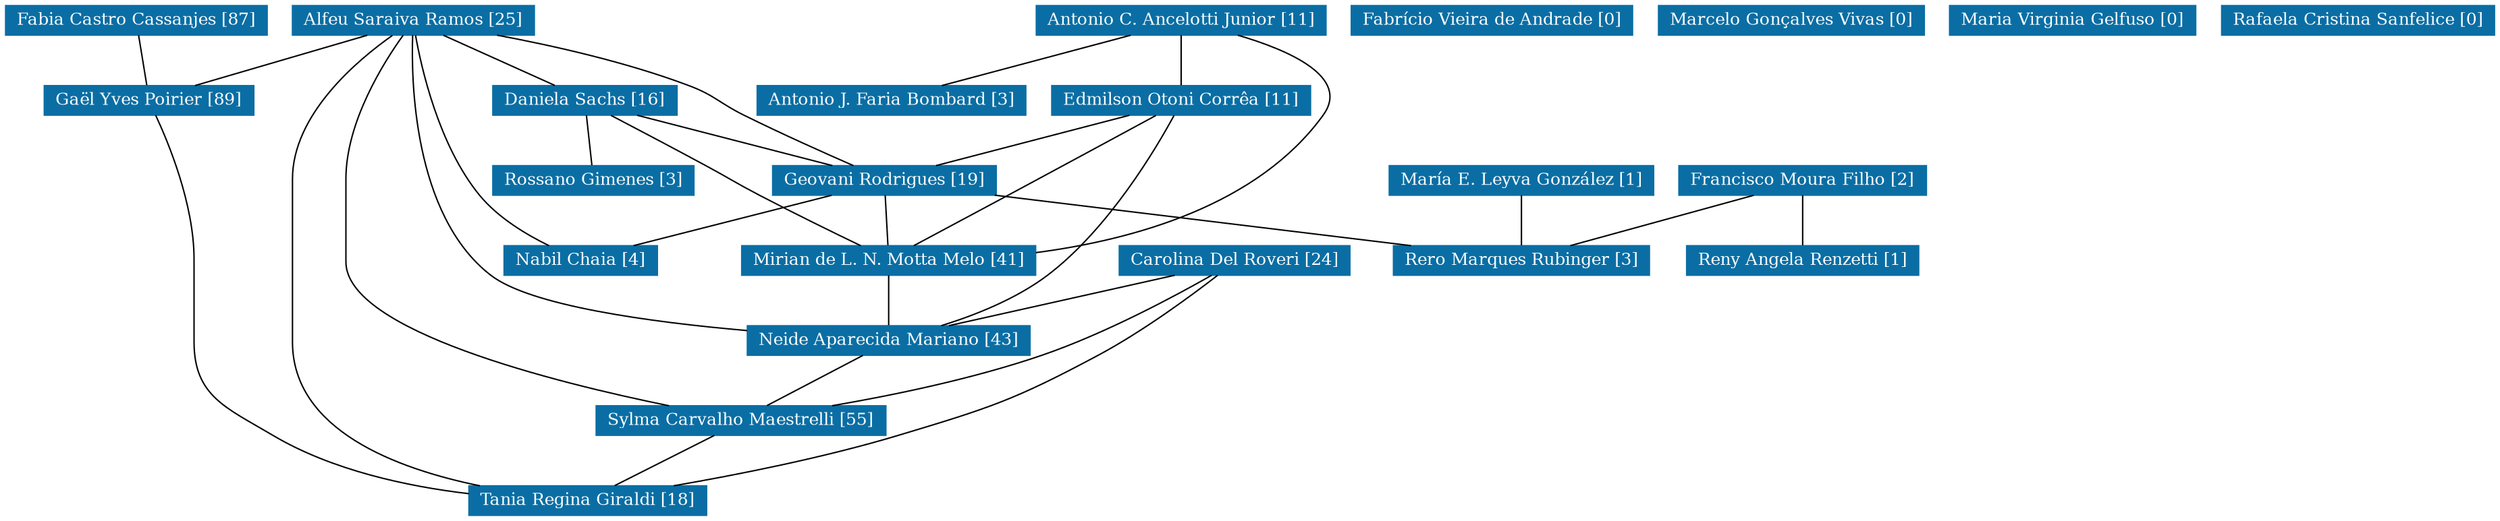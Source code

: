 strict graph grafo1 {
	graph [bb="0,0,1493,363",
		id=grafo1,
		overlap=False
	];
	node [fontsize=12,
		label="\N",
		shape=rectangle,
		style=filled
	];
	0	 [URL="membro-4959152343828058.html",
		color="#0A6EA4",
		fontcolor="#FFFFFF",
		height=0.29167,
		label="Alfeu Saraiva Ramos [25]",
		pos="239,352.5",
		width=1.9444];
	4	 [URL="membro-8688452245478539.html",
		color="#0A6EA4",
		fontcolor="#FFFFFF",
		height=0.29167,
		label="Daniela Sachs [16]",
		pos="359,295.5",
		width=1.4861];
	0 -- 4	 [pos="261.29,341.91 282.84,331.67 315.32,316.25 336.83,306.03"];
	9	 [URL="membro-2457188837334937.html",
		color="#0A6EA4",
		fontcolor="#FFFFFF",
		height=0.29167,
		label="Gaël Yves Poirier [89]",
		pos="74,295.5",
		width=1.6944];
	0 -- 9	 [pos="208.35,341.91 178.71,331.67 134.07,316.25 104.48,306.03"];
	10	 [URL="membro-9578900283345548.html",
		color="#0A6EA4",
		fontcolor="#FFFFFF",
		height=0.29167,
		label="Geovani Rodrigues [19]",
		pos="545,238.5",
		width=1.8194];
	0 -- 10	 [pos="295.08,341.94 331.65,334.15 380.02,322.1 421,306 423.72,304.93 491.41,267.88 525.6,249.14"];
	15	 [URL="membro-4693265094635299.html",
		color="#0A6EA4",
		fontcolor="#FFFFFF",
		height=0.29167,
		label="Nabil Chaia [4]",
		pos="362,181.5",
		width=1.2361];
	0 -- 15	 [pos="241.82,341.8 248.27,318.88 265.92,264.21 296,228 308.63,212.8 327.37,200.24 341.66,192.02"];
	16	 [URL="membro-0809795245116090.html",
		color="#0A6EA4",
		fontcolor="#FFFFFF",
		height=0.29167,
		label="Neide Aparecida Mariano [43]",
		pos="553,124.5",
		width=2.25];
	0 -- 16	 [pos="239.37,341.61 241.13,309.31 251.11,213.7 308,171 333.49,151.87 410.72,139.36 471.73,132.19"];
	21	 [URL="membro-0216431851054031.html",
		color="#0A6EA4",
		fontcolor="#FFFFFF",
		height=0.29167,
		label="Sylma Carvalho Maestrelli [55]",
		pos="458,67.5",
		width=2.2917];
	0 -- 21	 [pos="232.89,341.89 222.15,322.19 201,278.35 201,238.5 201,238.5 201,238.5 201,181.5 201,135.92 337.76,96.176 411.76,78.007"];
	22	 [URL="membro-0847092755379350.html",
		color="#0A6EA4",
		fontcolor="#FFFFFF",
		height=0.29167,
		label="Tania Regina Giraldi [18]",
		pos="354,10.5",
		width=1.9028];
	0 -- 22	 [pos="225.41,341.81 203.55,323.31 163,282.98 163,238.5 163,238.5 163,238.5 163,124.5 163,63.485 235.76,34.36 291.46,21.003"];
	4 -- 10	 [pos="393.55,284.91 426.96,274.67 477.29,259.25 510.64,249.03"];
	14	 [URL="membro-7222063849735570.html",
		color="#0A6EA4",
		fontcolor="#FFFFFF",
		height=0.29167,
		label="Mirian de L. N. Motta Melo [41]",
		pos="553,181.5",
		width=2.4028];
	4 -- 14	 [pos="376.19,284.79 397.91,271.31 436.5,247.56 470,228 491.68,215.34 516.88,201.32 533.77,192.02"];
	20	 [URL="membro-7645844936272652.html",
		color="#0A6EA4",
		fontcolor="#FFFFFF",
		height=0.29167,
		label="Rossano Gimenes [3]",
		pos="364,238.5",
		width=1.6389];
	4 -- 20	 [pos="359.94,284.78 360.83,274.59 362.17,259.35 363.06,249.17"];
	9 -- 22	 [pos="78.062,285 85.375,265.11 100,220.48 100,181.5 100,181.5 100,181.5 100,124.5 100,87.429 118.05,77.408 149,57 171.24,42.334 234.79,\
29.272 285.3,20.755"];
	10 -- 15	 [pos="511.01,227.91 478.14,217.67 428.62,202.25 395.81,192.03"];
	10 -- 14	 [pos="546.5,227.78 547.94,217.59 550.07,202.35 551.5,192.17"];
	19	 [URL="membro-1123598835707364.html",
		color="#0A6EA4",
		fontcolor="#FFFFFF",
		height=0.29167,
		label="Rero Marques Rubinger [3]",
		pos="778,181.5",
		width=2.0278];
	10 -- 19	 [pos="588.01,227.98 629.82,217.75 692.99,202.3 734.85,192.06"];
	16 -- 21	 [pos="535.13,113.78 518.15,103.59 492.75,88.348 475.79,78.173"];
	21 -- 22	 [pos="438.44,56.779 419.84,46.588 392.04,31.348 373.47,21.173"];
	14 -- 16	 [pos="553,170.78 553,160.59 553,145.35 553,135.17"];
	1	 [URL="membro-1216552811518794.html",
		color="#0A6EA4",
		fontcolor="#FFFFFF",
		height=0.29167,
		label="Antonio C. Ancelotti Junior [11]",
		pos="720,352.5",
		width=2.375];
	1 -- 14	 [pos="752.76,341.96 782.98,330.4 820.81,310.11 804,285 767.1,229.87 694.9,204.07 637.37,192.02"];
	2	 [URL="membro-0573457812045902.html",
		color="#0A6EA4",
		fontcolor="#FFFFFF",
		height=0.29167,
		label="Antonio J. Faria Bombard [3]",
		pos="548,295.5",
		width=2.1806];
	1 -- 2	 [pos="688.05,341.91 657.16,331.67 610.61,316.25 579.78,306.03"];
	5	 [URL="membro-4218586914073507.html",
		color="#0A6EA4",
		fontcolor="#FFFFFF",
		height=0.29167,
		label="Edmilson Otoni Corrêa [11]",
		pos="720,295.5",
		width=2.0833];
	1 -- 5	 [pos="720,341.78 720,331.59 720,316.35 720,306.17"];
	5 -- 10	 [pos="687.49,284.91 656.06,274.67 608.71,259.25 577.33,249.03"];
	5 -- 16	 [pos="716.39,284.76 708.01,261.29 685.17,204.82 649,171 631.28,154.43 606.56,142.64 586.64,135.08"];
	5 -- 14	 [pos="704.59,284.98 672.94,263.37 600.89,214.19 568.86,192.33"];
	3	 [URL="membro-2156303155471766.html",
		color="#0A6EA4",
		fontcolor="#FFFFFF",
		height=0.29167,
		label="Carolina Del Roveri [24]",
		pos="1092,181.5",
		width=1.8611];
	3 -- 16	 [pos="1024.9,172.09 1021.9,171.71 1018.9,171.35 1016,171 882.44,155.07 726.76,140.19 634.23,131.74"];
	3 -- 21	 [pos="1033.5,170.98 912.86,149.29 637.73,99.817 516.83,78.078"];
	3 -- 22	 [pos="1046.7,171 914.64,140.4 531.41,51.607 399.35,21.009"];
	6	 [URL="membro-1332735257013789.html",
		color="#0A6EA4",
		fontcolor="#FFFFFF",
		height=0.29167,
		label="Fabia Castro Cassanjes [87]",
		pos="74,352.5",
		width=2.0556];
	6 -- 9	 [pos="74,341.78 74,331.59 74,316.35 74,306.17"];
	7	 [URL="membro-4966915248252263.html",
		color="#0A6EA4",
		fontcolor="#FFFFFF",
		height=0.29167,
		label="Fabrício Vieira de Andrade [0]",
		pos="904,352.5",
		width=2.2361];
	8	 [URL="membro-9330470036613511.html",
		color="#0A6EA4",
		fontcolor="#FFFFFF",
		height=0.29167,
		label="Francisco Moura Filho [2]",
		pos="1041,238.5",
		width=1.9583];
	8 -- 19	 [pos="992.46,227.98 945.26,217.75 873.96,202.3 826.71,192.06"];
	18	 [URL="membro-6646020534442402.html",
		color="#0A6EA4",
		fontcolor="#FFFFFF",
		height=0.29167,
		label="Reny Angela Renzetti [1]",
		pos="938,181.5",
		width=1.9028];
	8 -- 18	 [pos="1021.6,227.78 1003.2,217.59 975.67,202.35 957.29,192.17"];
	11	 [URL="membro-1312049227898761.html",
		color="#0A6EA4",
		fontcolor="#FFFFFF",
		height=0.29167,
		label="Marcelo Gonçalves Vivas [0]",
		pos="1080,352.5",
		width=2.1528];
	12	 [URL="membro-6983307192001614.html",
		color="#0A6EA4",
		fontcolor="#FFFFFF",
		height=0.29167,
		label="María E. Leyva González [1]",
		pos="875,238.5",
		width=2.1528];
	12 -- 19	 [pos="856.76,227.78 839.41,217.59 813.48,202.35 796.16,192.17"];
	13	 [URL="membro-1931804914096511.html",
		color="#0A6EA4",
		fontcolor="#FFFFFF",
		height=0.29167,
		label="Maria Virginia Gelfuso [0]",
		pos="1247,352.5",
		width=1.9861];
	17	 [URL="membro-3030346954671333.html",
		color="#0A6EA4",
		fontcolor="#FFFFFF",
		height=0.29167,
		label="Rafaela Cristina Sanfelice [0]",
		pos="1415,352.5",
		width=2.1667];
}
